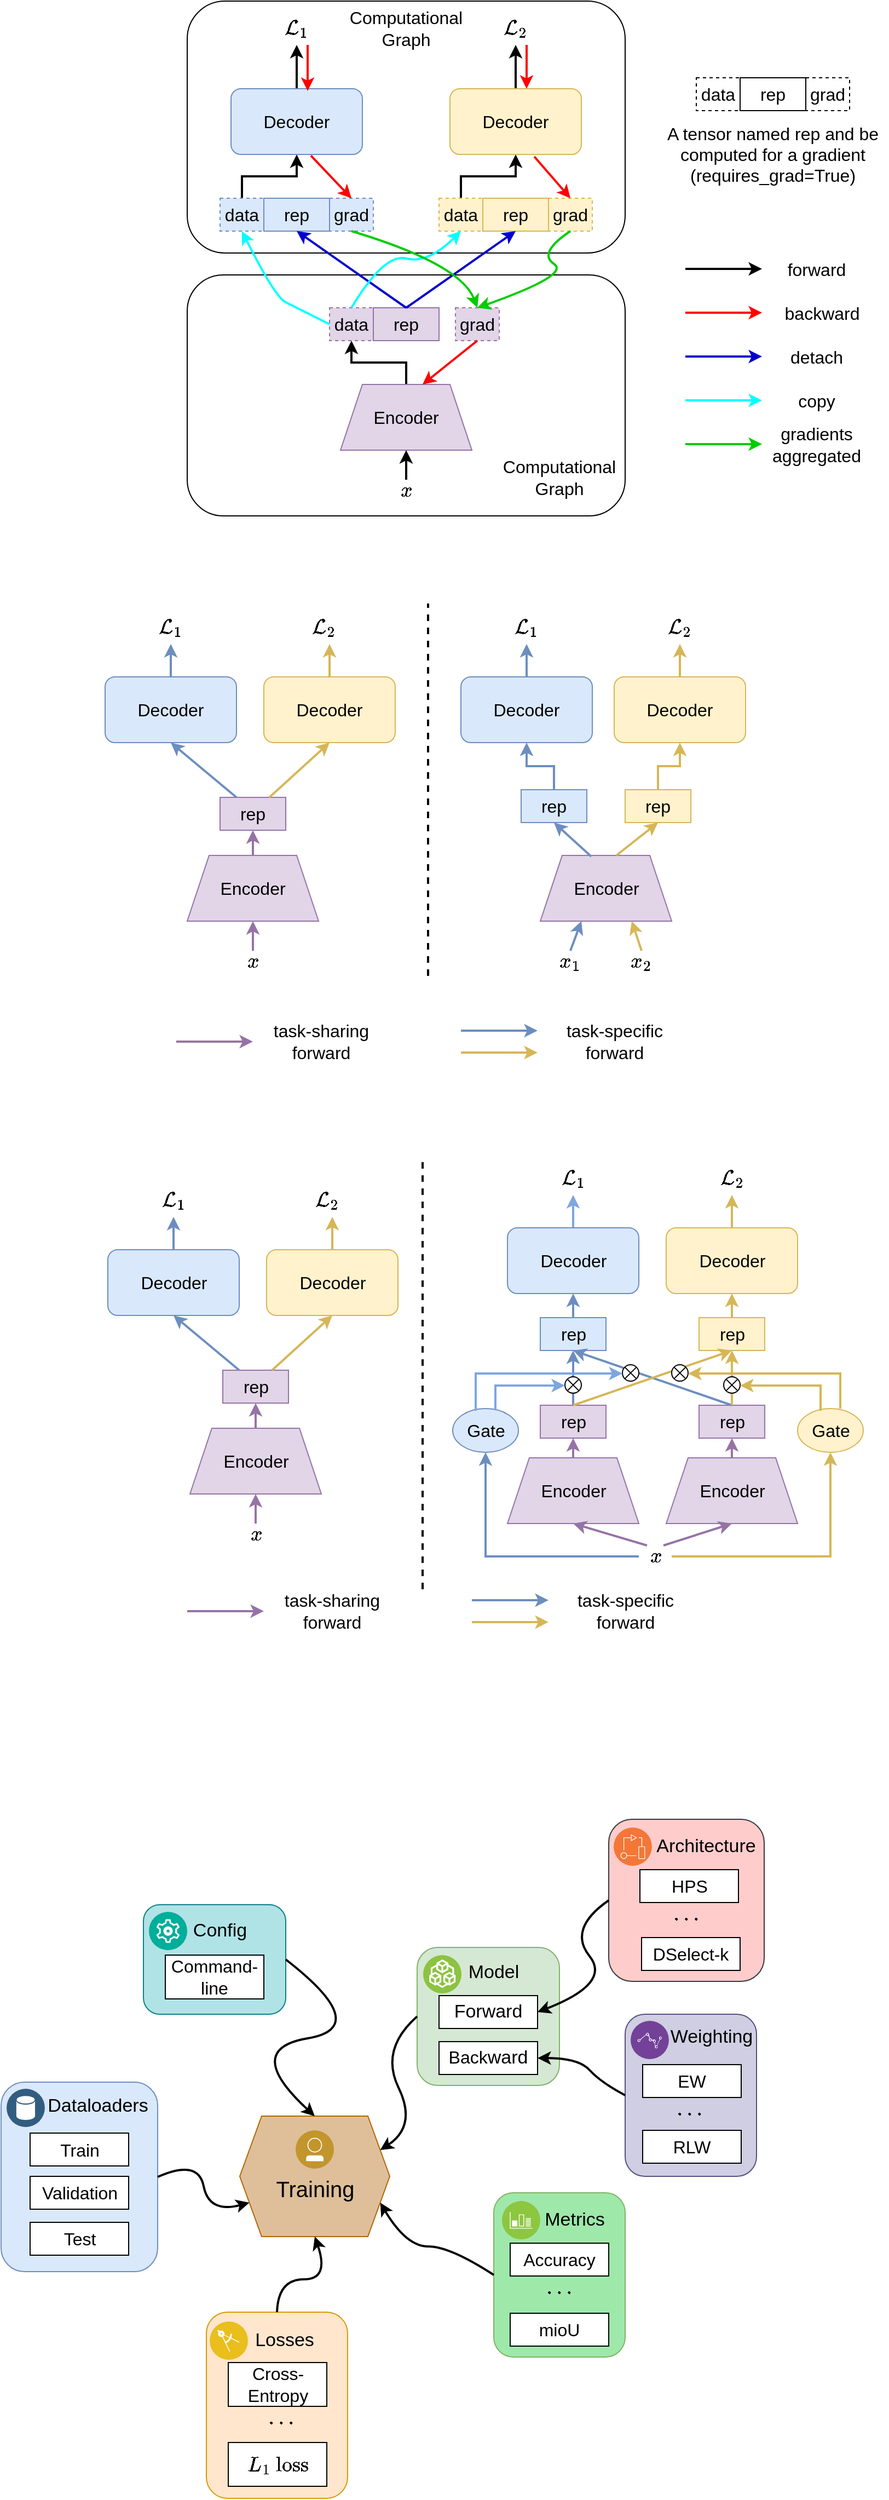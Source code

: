 <mxfile version="15.6.8" type="device"><diagram id="wbNNRpP3YVGAvW24_pDl" name="Page-1"><mxGraphModel dx="1355" dy="793" grid="1" gridSize="10" guides="1" tooltips="1" connect="1" arrows="1" fold="1" page="1" pageScale="1" pageWidth="850" pageHeight="1100" math="1" shadow="0"><root><mxCell id="0"/><mxCell id="1" parent="0"/><mxCell id="ZBR4ng4ACkQfUqqa2wWj-6" value="" style="rounded=1;whiteSpace=wrap;html=1;" vertex="1" parent="1"><mxGeometry x="180" y="70" width="400" height="230" as="geometry"/></mxCell><mxCell id="ZBR4ng4ACkQfUqqa2wWj-5" value="" style="rounded=1;whiteSpace=wrap;html=1;" vertex="1" parent="1"><mxGeometry x="180" y="320" width="400" height="220" as="geometry"/></mxCell><mxCell id="6JMM1HDy8M1EKvQOB2dY-57" style="edgeStyle=orthogonalEdgeStyle;rounded=0;orthogonalLoop=1;jettySize=auto;html=1;exitX=0.5;exitY=0;exitDx=0;exitDy=0;entryX=0.5;entryY=1;entryDx=0;entryDy=0;fontSize=16;strokeColor=#000000;strokeWidth=2;" parent="1" source="6JMM1HDy8M1EKvQOB2dY-34" target="6JMM1HDy8M1EKvQOB2dY-52" edge="1"><mxGeometry relative="1" as="geometry"/></mxCell><mxCell id="6JMM1HDy8M1EKvQOB2dY-34" value="data" style="rounded=0;whiteSpace=wrap;html=1;fontSize=16;dashed=1;fillColor=#dae8fc;strokeColor=#6c8ebf;" parent="1" vertex="1"><mxGeometry x="210" y="250" width="40" height="30" as="geometry"/></mxCell><mxCell id="6JMM1HDy8M1EKvQOB2dY-35" value="grad" style="rounded=0;whiteSpace=wrap;html=1;fontSize=16;dashed=1;fillColor=#dae8fc;strokeColor=#6c8ebf;" parent="1" vertex="1"><mxGeometry x="310" y="250" width="40" height="30" as="geometry"/></mxCell><mxCell id="6JMM1HDy8M1EKvQOB2dY-36" value="rep" style="rounded=0;whiteSpace=wrap;html=1;fontSize=16;fillColor=#dae8fc;strokeColor=#6c8ebf;" parent="1" vertex="1"><mxGeometry x="250" y="250" width="60" height="30" as="geometry"/></mxCell><mxCell id="6JMM1HDy8M1EKvQOB2dY-56" style="edgeStyle=orthogonalEdgeStyle;rounded=0;orthogonalLoop=1;jettySize=auto;html=1;exitX=0.5;exitY=0;exitDx=0;exitDy=0;entryX=0.5;entryY=1;entryDx=0;entryDy=0;fontSize=16;strokeColor=#000000;strokeWidth=2;" parent="1" source="6JMM1HDy8M1EKvQOB2dY-40" target="6JMM1HDy8M1EKvQOB2dY-45" edge="1"><mxGeometry relative="1" as="geometry"/></mxCell><mxCell id="6JMM1HDy8M1EKvQOB2dY-40" value="Encoder" style="shape=trapezoid;perimeter=trapezoidPerimeter;whiteSpace=wrap;html=1;fixedSize=1;fontSize=16;fillColor=#e1d5e7;strokeColor=#9673a6;" parent="1" vertex="1"><mxGeometry x="320" y="420" width="120" height="60" as="geometry"/></mxCell><mxCell id="6JMM1HDy8M1EKvQOB2dY-58" style="edgeStyle=orthogonalEdgeStyle;rounded=0;orthogonalLoop=1;jettySize=auto;html=1;exitX=0.5;exitY=0;exitDx=0;exitDy=0;entryX=0.5;entryY=1;entryDx=0;entryDy=0;fontSize=16;strokeColor=#000000;strokeWidth=2;" parent="1" source="6JMM1HDy8M1EKvQOB2dY-42" target="6JMM1HDy8M1EKvQOB2dY-53" edge="1"><mxGeometry relative="1" as="geometry"/></mxCell><mxCell id="6JMM1HDy8M1EKvQOB2dY-42" value="data" style="rounded=0;whiteSpace=wrap;html=1;fontSize=16;dashed=1;fillColor=#fff2cc;strokeColor=#d6b656;" parent="1" vertex="1"><mxGeometry x="410" y="250" width="40" height="30" as="geometry"/></mxCell><mxCell id="6JMM1HDy8M1EKvQOB2dY-43" value="grad" style="rounded=0;whiteSpace=wrap;html=1;fontSize=16;dashed=1;fillColor=#fff2cc;strokeColor=#d6b656;" parent="1" vertex="1"><mxGeometry x="510" y="250" width="40" height="30" as="geometry"/></mxCell><mxCell id="6JMM1HDy8M1EKvQOB2dY-44" value="rep" style="rounded=0;whiteSpace=wrap;html=1;fontSize=16;fillColor=#fff2cc;strokeColor=#d6b656;" parent="1" vertex="1"><mxGeometry x="450" y="250" width="60" height="30" as="geometry"/></mxCell><mxCell id="6JMM1HDy8M1EKvQOB2dY-45" value="data" style="rounded=0;whiteSpace=wrap;html=1;fontSize=16;dashed=1;fillColor=#e1d5e7;strokeColor=#9673a6;" parent="1" vertex="1"><mxGeometry x="310" y="350" width="40" height="30" as="geometry"/></mxCell><mxCell id="6JMM1HDy8M1EKvQOB2dY-46" value="rep" style="rounded=0;whiteSpace=wrap;html=1;fontSize=16;fillColor=#e1d5e7;strokeColor=#9673a6;" parent="1" vertex="1"><mxGeometry x="350" y="350" width="60" height="30" as="geometry"/></mxCell><mxCell id="6JMM1HDy8M1EKvQOB2dY-47" value="" style="endArrow=classic;html=1;rounded=0;fontSize=16;strokeColor=#0000CC;exitX=0.5;exitY=0;exitDx=0;exitDy=0;entryX=0.5;entryY=1;entryDx=0;entryDy=0;strokeWidth=2;" parent="1" source="6JMM1HDy8M1EKvQOB2dY-46" target="6JMM1HDy8M1EKvQOB2dY-36" edge="1"><mxGeometry width="50" height="50" relative="1" as="geometry"><mxPoint x="290" y="190" as="sourcePoint"/><mxPoint x="340" y="140" as="targetPoint"/></mxGeometry></mxCell><mxCell id="6JMM1HDy8M1EKvQOB2dY-48" value="" style="endArrow=classic;html=1;rounded=0;fontSize=16;strokeColor=#0000CC;exitX=0.5;exitY=0;exitDx=0;exitDy=0;entryX=0.5;entryY=1;entryDx=0;entryDy=0;strokeWidth=2;" parent="1" source="6JMM1HDy8M1EKvQOB2dY-46" target="6JMM1HDy8M1EKvQOB2dY-44" edge="1"><mxGeometry width="50" height="50" relative="1" as="geometry"><mxPoint x="630" y="390" as="sourcePoint"/><mxPoint x="680" y="340" as="targetPoint"/></mxGeometry></mxCell><mxCell id="6JMM1HDy8M1EKvQOB2dY-49" value="" style="curved=1;endArrow=classic;html=1;rounded=0;fontSize=16;strokeColor=#00FFFF;exitX=0;exitY=0.5;exitDx=0;exitDy=0;entryX=0.5;entryY=1;entryDx=0;entryDy=0;strokeWidth=2;" parent="1" source="6JMM1HDy8M1EKvQOB2dY-45" target="6JMM1HDy8M1EKvQOB2dY-34" edge="1"><mxGeometry width="50" height="50" relative="1" as="geometry"><mxPoint x="140" y="440" as="sourcePoint"/><mxPoint x="190" y="390" as="targetPoint"/><Array as="points"><mxPoint x="280" y="350"/><mxPoint x="260" y="340"/></Array></mxGeometry></mxCell><mxCell id="6JMM1HDy8M1EKvQOB2dY-50" value="" style="curved=1;endArrow=classic;html=1;rounded=0;fontSize=16;strokeColor=#00FFFF;exitX=0.5;exitY=0;exitDx=0;exitDy=0;entryX=0.5;entryY=1;entryDx=0;entryDy=0;strokeWidth=2;" parent="1" source="6JMM1HDy8M1EKvQOB2dY-45" target="6JMM1HDy8M1EKvQOB2dY-42" edge="1"><mxGeometry width="50" height="50" relative="1" as="geometry"><mxPoint x="680" y="410" as="sourcePoint"/><mxPoint x="730" y="360" as="targetPoint"/><Array as="points"><mxPoint x="360" y="300"/><mxPoint x="400" y="310"/></Array></mxGeometry></mxCell><mxCell id="6JMM1HDy8M1EKvQOB2dY-63" style="edgeStyle=orthogonalEdgeStyle;rounded=0;orthogonalLoop=1;jettySize=auto;html=1;exitX=0.5;exitY=0;exitDx=0;exitDy=0;entryX=0.5;entryY=1;entryDx=0;entryDy=0;fontSize=16;strokeColor=#000000;strokeWidth=2;" parent="1" source="6JMM1HDy8M1EKvQOB2dY-52" target="6JMM1HDy8M1EKvQOB2dY-59" edge="1"><mxGeometry relative="1" as="geometry"/></mxCell><mxCell id="6JMM1HDy8M1EKvQOB2dY-52" value="Decoder" style="rounded=1;whiteSpace=wrap;html=1;fontSize=16;fillColor=#dae8fc;strokeColor=#6c8ebf;" parent="1" vertex="1"><mxGeometry x="220" y="150" width="120" height="60" as="geometry"/></mxCell><mxCell id="6JMM1HDy8M1EKvQOB2dY-62" style="edgeStyle=orthogonalEdgeStyle;rounded=0;orthogonalLoop=1;jettySize=auto;html=1;exitX=0.5;exitY=0;exitDx=0;exitDy=0;entryX=0.5;entryY=1;entryDx=0;entryDy=0;fontSize=16;strokeColor=#000000;strokeWidth=2;" parent="1" source="6JMM1HDy8M1EKvQOB2dY-53" target="6JMM1HDy8M1EKvQOB2dY-61" edge="1"><mxGeometry relative="1" as="geometry"/></mxCell><mxCell id="6JMM1HDy8M1EKvQOB2dY-53" value="Decoder" style="rounded=1;whiteSpace=wrap;html=1;fontSize=16;fillColor=#fff2cc;strokeColor=#d6b656;" parent="1" vertex="1"><mxGeometry x="420" y="150" width="120" height="60" as="geometry"/></mxCell><mxCell id="6JMM1HDy8M1EKvQOB2dY-59" value="$$\mathcal{L}_1$$" style="text;html=1;strokeColor=none;fillColor=none;align=center;verticalAlign=middle;whiteSpace=wrap;rounded=0;fontSize=16;" parent="1" vertex="1"><mxGeometry x="260" y="80" width="40" height="30" as="geometry"/></mxCell><mxCell id="6JMM1HDy8M1EKvQOB2dY-61" value="$$\mathcal{L}_2$$" style="text;html=1;strokeColor=none;fillColor=none;align=center;verticalAlign=middle;whiteSpace=wrap;rounded=0;fontSize=16;" parent="1" vertex="1"><mxGeometry x="460" y="80" width="40" height="30" as="geometry"/></mxCell><mxCell id="6JMM1HDy8M1EKvQOB2dY-64" value="" style="endArrow=classic;html=1;rounded=0;fontSize=16;strokeColor=#FF0000;exitX=0.75;exitY=1;exitDx=0;exitDy=0;entryX=0.592;entryY=0.033;entryDx=0;entryDy=0;entryPerimeter=0;strokeWidth=2;" parent="1" edge="1"><mxGeometry width="50" height="50" relative="1" as="geometry"><mxPoint x="290" y="110" as="sourcePoint"/><mxPoint x="290" y="151.98" as="targetPoint"/></mxGeometry></mxCell><mxCell id="6JMM1HDy8M1EKvQOB2dY-65" value="" style="endArrow=classic;html=1;rounded=0;fontSize=16;strokeColor=#FF0000;entryX=0.5;entryY=0;entryDx=0;entryDy=0;exitX=0.608;exitY=1.017;exitDx=0;exitDy=0;exitPerimeter=0;strokeWidth=2;" parent="1" source="6JMM1HDy8M1EKvQOB2dY-52" target="6JMM1HDy8M1EKvQOB2dY-35" edge="1"><mxGeometry width="50" height="50" relative="1" as="geometry"><mxPoint x="300" y="230" as="sourcePoint"/><mxPoint x="740" y="250" as="targetPoint"/></mxGeometry></mxCell><mxCell id="6JMM1HDy8M1EKvQOB2dY-67" value="" style="endArrow=classic;html=1;rounded=0;fontSize=16;strokeColor=#FF0000;exitX=0.75;exitY=1;exitDx=0;exitDy=0;strokeWidth=2;" parent="1" source="6JMM1HDy8M1EKvQOB2dY-61" edge="1"><mxGeometry width="50" height="50" relative="1" as="geometry"><mxPoint x="720" y="150" as="sourcePoint"/><mxPoint x="490" y="150" as="targetPoint"/></mxGeometry></mxCell><mxCell id="6JMM1HDy8M1EKvQOB2dY-68" value="" style="endArrow=classic;html=1;rounded=0;fontSize=16;strokeColor=#FF0000;exitX=0.642;exitY=1.033;exitDx=0;exitDy=0;exitPerimeter=0;entryX=0.5;entryY=0;entryDx=0;entryDy=0;strokeWidth=2;" parent="1" source="6JMM1HDy8M1EKvQOB2dY-53" target="6JMM1HDy8M1EKvQOB2dY-43" edge="1"><mxGeometry width="50" height="50" relative="1" as="geometry"><mxPoint x="610" y="210" as="sourcePoint"/><mxPoint x="660" y="160" as="targetPoint"/></mxGeometry></mxCell><mxCell id="6JMM1HDy8M1EKvQOB2dY-69" value="grad" style="rounded=0;whiteSpace=wrap;html=1;fontSize=16;dashed=1;fillColor=#e1d5e7;strokeColor=#9673a6;" parent="1" vertex="1"><mxGeometry x="425" y="350" width="40" height="30" as="geometry"/></mxCell><mxCell id="6JMM1HDy8M1EKvQOB2dY-70" value="" style="endArrow=classic;html=1;rounded=0;fontSize=16;strokeColor=#FF0000;exitX=0.5;exitY=1;exitDx=0;exitDy=0;entryX=0.625;entryY=0;entryDx=0;entryDy=0;entryPerimeter=0;strokeWidth=2;" parent="1" source="6JMM1HDy8M1EKvQOB2dY-69" target="6JMM1HDy8M1EKvQOB2dY-40" edge="1"><mxGeometry width="50" height="50" relative="1" as="geometry"><mxPoint x="560" y="380" as="sourcePoint"/><mxPoint x="610" y="330" as="targetPoint"/></mxGeometry></mxCell><mxCell id="6JMM1HDy8M1EKvQOB2dY-71" value="" style="curved=1;endArrow=classic;html=1;rounded=0;fontSize=16;strokeColor=#00CC00;exitX=0.5;exitY=1;exitDx=0;exitDy=0;entryX=0.5;entryY=0;entryDx=0;entryDy=0;strokeWidth=2;" parent="1" source="6JMM1HDy8M1EKvQOB2dY-35" target="6JMM1HDy8M1EKvQOB2dY-69" edge="1"><mxGeometry width="50" height="50" relative="1" as="geometry"><mxPoint x="650" y="380" as="sourcePoint"/><mxPoint x="700" y="330" as="targetPoint"/><Array as="points"><mxPoint x="430" y="310"/></Array></mxGeometry></mxCell><mxCell id="6JMM1HDy8M1EKvQOB2dY-72" value="" style="curved=1;endArrow=classic;html=1;rounded=0;fontSize=16;strokeColor=#00CC00;exitX=0.5;exitY=1;exitDx=0;exitDy=0;entryX=0.5;entryY=0;entryDx=0;entryDy=0;strokeWidth=2;" parent="1" source="6JMM1HDy8M1EKvQOB2dY-43" target="6JMM1HDy8M1EKvQOB2dY-69" edge="1"><mxGeometry width="50" height="50" relative="1" as="geometry"><mxPoint x="610" y="380" as="sourcePoint"/><mxPoint x="660" y="330" as="targetPoint"/><Array as="points"><mxPoint x="500" y="300"/><mxPoint x="530" y="320"/></Array></mxGeometry></mxCell><mxCell id="ZBR4ng4ACkQfUqqa2wWj-4" style="edgeStyle=orthogonalEdgeStyle;rounded=0;orthogonalLoop=1;jettySize=auto;html=1;exitX=0.5;exitY=0;exitDx=0;exitDy=0;entryX=0.5;entryY=1;entryDx=0;entryDy=0;strokeWidth=2;" edge="1" parent="1" source="ZBR4ng4ACkQfUqqa2wWj-3" target="6JMM1HDy8M1EKvQOB2dY-40"><mxGeometry relative="1" as="geometry"/></mxCell><mxCell id="ZBR4ng4ACkQfUqqa2wWj-3" value="$$x$$" style="text;html=1;strokeColor=none;fillColor=none;align=center;verticalAlign=middle;whiteSpace=wrap;rounded=0;fontSize=16;" vertex="1" parent="1"><mxGeometry x="365" y="507" width="30" height="20" as="geometry"/></mxCell><mxCell id="ZBR4ng4ACkQfUqqa2wWj-7" value="&lt;font style=&quot;font-size: 16px&quot;&gt;Computational Graph&lt;/font&gt;" style="text;html=1;strokeColor=none;fillColor=none;align=center;verticalAlign=middle;whiteSpace=wrap;rounded=0;" vertex="1" parent="1"><mxGeometry x="350" y="80" width="60" height="30" as="geometry"/></mxCell><mxCell id="ZBR4ng4ACkQfUqqa2wWj-8" value="&lt;font style=&quot;font-size: 16px&quot;&gt;Computational Graph&lt;/font&gt;" style="text;html=1;strokeColor=none;fillColor=none;align=center;verticalAlign=middle;whiteSpace=wrap;rounded=0;" vertex="1" parent="1"><mxGeometry x="490" y="490" width="60" height="30" as="geometry"/></mxCell><mxCell id="ZBR4ng4ACkQfUqqa2wWj-9" value="data" style="rounded=0;whiteSpace=wrap;html=1;fontSize=16;dashed=1;" vertex="1" parent="1"><mxGeometry x="645" y="140" width="40" height="30" as="geometry"/></mxCell><mxCell id="ZBR4ng4ACkQfUqqa2wWj-10" value="grad" style="rounded=0;whiteSpace=wrap;html=1;fontSize=16;dashed=1;" vertex="1" parent="1"><mxGeometry x="745" y="140" width="40" height="30" as="geometry"/></mxCell><mxCell id="ZBR4ng4ACkQfUqqa2wWj-11" value="rep" style="rounded=0;whiteSpace=wrap;html=1;fontSize=16;" vertex="1" parent="1"><mxGeometry x="685" y="140" width="60" height="30" as="geometry"/></mxCell><mxCell id="ZBR4ng4ACkQfUqqa2wWj-13" value="A tensor named rep and be computed for a gradient (requires_grad=True)" style="text;html=1;strokeColor=none;fillColor=none;align=center;verticalAlign=middle;whiteSpace=wrap;rounded=0;fontSize=16;" vertex="1" parent="1"><mxGeometry x="610" y="170" width="210" height="80" as="geometry"/></mxCell><mxCell id="ZBR4ng4ACkQfUqqa2wWj-14" value="" style="endArrow=classic;html=1;rounded=0;fontSize=16;strokeWidth=2;" edge="1" parent="1"><mxGeometry width="50" height="50" relative="1" as="geometry"><mxPoint x="635" y="314.5" as="sourcePoint"/><mxPoint x="705" y="314.5" as="targetPoint"/></mxGeometry></mxCell><mxCell id="ZBR4ng4ACkQfUqqa2wWj-15" value="forward" style="text;html=1;strokeColor=none;fillColor=none;align=center;verticalAlign=middle;whiteSpace=wrap;rounded=0;fontSize=16;" vertex="1" parent="1"><mxGeometry x="725" y="300" width="60" height="30" as="geometry"/></mxCell><mxCell id="ZBR4ng4ACkQfUqqa2wWj-16" value="" style="endArrow=classic;html=1;rounded=0;fontSize=16;strokeWidth=2;strokeColor=#FF0000;" edge="1" parent="1"><mxGeometry width="50" height="50" relative="1" as="geometry"><mxPoint x="635" y="354.5" as="sourcePoint"/><mxPoint x="705" y="354.5" as="targetPoint"/></mxGeometry></mxCell><mxCell id="ZBR4ng4ACkQfUqqa2wWj-17" value="backward" style="text;html=1;strokeColor=none;fillColor=none;align=center;verticalAlign=middle;whiteSpace=wrap;rounded=0;fontSize=16;" vertex="1" parent="1"><mxGeometry x="725" y="340" width="70" height="30" as="geometry"/></mxCell><mxCell id="ZBR4ng4ACkQfUqqa2wWj-18" value="" style="endArrow=classic;html=1;rounded=0;fontSize=16;strokeWidth=2;strokeColor=#0000CC;" edge="1" parent="1"><mxGeometry width="50" height="50" relative="1" as="geometry"><mxPoint x="635" y="394.5" as="sourcePoint"/><mxPoint x="705" y="394.5" as="targetPoint"/></mxGeometry></mxCell><mxCell id="ZBR4ng4ACkQfUqqa2wWj-19" value="detach" style="text;html=1;strokeColor=none;fillColor=none;align=center;verticalAlign=middle;whiteSpace=wrap;rounded=0;fontSize=16;" vertex="1" parent="1"><mxGeometry x="725" y="380" width="60" height="30" as="geometry"/></mxCell><mxCell id="ZBR4ng4ACkQfUqqa2wWj-20" value="" style="endArrow=classic;html=1;rounded=0;fontSize=16;strokeWidth=2;strokeColor=#00FFFF;" edge="1" parent="1"><mxGeometry width="50" height="50" relative="1" as="geometry"><mxPoint x="635" y="434.5" as="sourcePoint"/><mxPoint x="705" y="434.5" as="targetPoint"/></mxGeometry></mxCell><mxCell id="ZBR4ng4ACkQfUqqa2wWj-21" value="copy" style="text;html=1;strokeColor=none;fillColor=none;align=center;verticalAlign=middle;whiteSpace=wrap;rounded=0;fontSize=16;" vertex="1" parent="1"><mxGeometry x="725" y="420" width="60" height="30" as="geometry"/></mxCell><mxCell id="ZBR4ng4ACkQfUqqa2wWj-22" value="" style="endArrow=classic;html=1;rounded=0;fontSize=16;strokeWidth=2;strokeColor=#00CC00;" edge="1" parent="1"><mxGeometry width="50" height="50" relative="1" as="geometry"><mxPoint x="635" y="474.5" as="sourcePoint"/><mxPoint x="705" y="474.5" as="targetPoint"/></mxGeometry></mxCell><mxCell id="ZBR4ng4ACkQfUqqa2wWj-23" value="gradients aggregated" style="text;html=1;strokeColor=none;fillColor=none;align=center;verticalAlign=middle;whiteSpace=wrap;rounded=0;fontSize=16;" vertex="1" parent="1"><mxGeometry x="725" y="460" width="60" height="30" as="geometry"/></mxCell><mxCell id="ZBR4ng4ACkQfUqqa2wWj-28" style="edgeStyle=orthogonalEdgeStyle;rounded=0;orthogonalLoop=1;jettySize=auto;html=1;exitX=0.5;exitY=0;exitDx=0;exitDy=0;entryX=0.5;entryY=1;entryDx=0;entryDy=0;fontSize=16;fontColor=#FF9933;strokeColor=#9673A6;strokeWidth=2;" edge="1" parent="1" source="ZBR4ng4ACkQfUqqa2wWj-24" target="ZBR4ng4ACkQfUqqa2wWj-27"><mxGeometry relative="1" as="geometry"/></mxCell><mxCell id="ZBR4ng4ACkQfUqqa2wWj-24" value="Encoder" style="shape=trapezoid;perimeter=trapezoidPerimeter;whiteSpace=wrap;html=1;fixedSize=1;fontSize=16;fillColor=#e1d5e7;strokeColor=#9673a6;" vertex="1" parent="1"><mxGeometry x="180" y="850" width="120" height="60" as="geometry"/></mxCell><mxCell id="ZBR4ng4ACkQfUqqa2wWj-29" style="edgeStyle=orthogonalEdgeStyle;rounded=0;orthogonalLoop=1;jettySize=auto;html=1;exitX=0.5;exitY=0;exitDx=0;exitDy=0;entryX=0.5;entryY=1;entryDx=0;entryDy=0;fontSize=16;fontColor=#FF9933;strokeColor=#9673A6;strokeWidth=2;" edge="1" parent="1" source="ZBR4ng4ACkQfUqqa2wWj-25" target="ZBR4ng4ACkQfUqqa2wWj-24"><mxGeometry relative="1" as="geometry"/></mxCell><mxCell id="ZBR4ng4ACkQfUqqa2wWj-25" value="$$x$$" style="text;html=1;strokeColor=none;fillColor=none;align=center;verticalAlign=middle;whiteSpace=wrap;rounded=0;fontSize=16;" vertex="1" parent="1"><mxGeometry x="225" y="937" width="30" height="20" as="geometry"/></mxCell><mxCell id="ZBR4ng4ACkQfUqqa2wWj-27" value="rep" style="rounded=0;whiteSpace=wrap;html=1;fontSize=16;fillColor=#e1d5e7;strokeColor=#9673a6;" vertex="1" parent="1"><mxGeometry x="210" y="797" width="60" height="30" as="geometry"/></mxCell><mxCell id="ZBR4ng4ACkQfUqqa2wWj-35" style="edgeStyle=orthogonalEdgeStyle;rounded=0;orthogonalLoop=1;jettySize=auto;html=1;exitX=0.5;exitY=0;exitDx=0;exitDy=0;fontSize=16;fontColor=#FF9933;strokeColor=#6C8EBF;strokeWidth=2;" edge="1" parent="1" source="ZBR4ng4ACkQfUqqa2wWj-30" target="ZBR4ng4ACkQfUqqa2wWj-34"><mxGeometry relative="1" as="geometry"/></mxCell><mxCell id="ZBR4ng4ACkQfUqqa2wWj-30" value="Decoder" style="rounded=1;whiteSpace=wrap;html=1;fontSize=16;fillColor=#dae8fc;strokeColor=#6c8ebf;" vertex="1" parent="1"><mxGeometry x="105" y="687" width="120" height="60" as="geometry"/></mxCell><mxCell id="ZBR4ng4ACkQfUqqa2wWj-37" style="edgeStyle=orthogonalEdgeStyle;rounded=0;orthogonalLoop=1;jettySize=auto;html=1;exitX=0.5;exitY=0;exitDx=0;exitDy=0;entryX=0.5;entryY=1;entryDx=0;entryDy=0;fontSize=16;fontColor=#FF9933;strokeColor=#D6B656;strokeWidth=2;" edge="1" parent="1" source="ZBR4ng4ACkQfUqqa2wWj-31"><mxGeometry relative="1" as="geometry"><mxPoint x="310" y="657" as="targetPoint"/></mxGeometry></mxCell><mxCell id="ZBR4ng4ACkQfUqqa2wWj-31" value="Decoder" style="rounded=1;whiteSpace=wrap;html=1;fontSize=16;fillColor=#fff2cc;strokeColor=#d6b656;" vertex="1" parent="1"><mxGeometry x="250" y="687" width="120" height="60" as="geometry"/></mxCell><mxCell id="ZBR4ng4ACkQfUqqa2wWj-34" value="$$\mathcal{L}_1$$" style="text;html=1;strokeColor=none;fillColor=none;align=center;verticalAlign=middle;whiteSpace=wrap;rounded=0;fontSize=16;" vertex="1" parent="1"><mxGeometry x="145" y="627" width="40" height="30" as="geometry"/></mxCell><mxCell id="ZBR4ng4ACkQfUqqa2wWj-36" value="$$\mathcal{L}_2$$" style="text;html=1;strokeColor=none;fillColor=none;align=center;verticalAlign=middle;whiteSpace=wrap;rounded=0;fontSize=16;" vertex="1" parent="1"><mxGeometry x="285" y="627" width="40" height="30" as="geometry"/></mxCell><mxCell id="ZBR4ng4ACkQfUqqa2wWj-39" value="Encoder" style="shape=trapezoid;perimeter=trapezoidPerimeter;whiteSpace=wrap;html=1;fixedSize=1;fontSize=16;fillColor=#e1d5e7;strokeColor=#9673a6;" vertex="1" parent="1"><mxGeometry x="502.5" y="850" width="120" height="60" as="geometry"/></mxCell><mxCell id="ZBR4ng4ACkQfUqqa2wWj-41" value="$$x_1$$" style="text;html=1;strokeColor=none;fillColor=none;align=center;verticalAlign=middle;whiteSpace=wrap;rounded=0;fontSize=16;" vertex="1" parent="1"><mxGeometry x="515" y="937" width="30" height="20" as="geometry"/></mxCell><mxCell id="ZBR4ng4ACkQfUqqa2wWj-56" style="edgeStyle=orthogonalEdgeStyle;rounded=0;orthogonalLoop=1;jettySize=auto;html=1;exitX=0.5;exitY=0;exitDx=0;exitDy=0;entryX=0.5;entryY=1;entryDx=0;entryDy=0;fontSize=16;fontColor=#FF9933;strokeColor=#6C8EBF;strokeWidth=2;" edge="1" parent="1" source="ZBR4ng4ACkQfUqqa2wWj-44" target="ZBR4ng4ACkQfUqqa2wWj-46"><mxGeometry relative="1" as="geometry"/></mxCell><mxCell id="ZBR4ng4ACkQfUqqa2wWj-44" value="rep" style="rounded=0;whiteSpace=wrap;html=1;fontSize=16;fillColor=#dae8fc;strokeColor=#6c8ebf;" vertex="1" parent="1"><mxGeometry x="485" y="790" width="60" height="30" as="geometry"/></mxCell><mxCell id="ZBR4ng4ACkQfUqqa2wWj-45" style="edgeStyle=orthogonalEdgeStyle;rounded=0;orthogonalLoop=1;jettySize=auto;html=1;exitX=0.5;exitY=0;exitDx=0;exitDy=0;fontSize=16;fontColor=#FF9933;strokeColor=#6C8EBF;strokeWidth=2;" edge="1" parent="1" source="ZBR4ng4ACkQfUqqa2wWj-46" target="ZBR4ng4ACkQfUqqa2wWj-49"><mxGeometry relative="1" as="geometry"/></mxCell><mxCell id="ZBR4ng4ACkQfUqqa2wWj-46" value="Decoder" style="rounded=1;whiteSpace=wrap;html=1;fontSize=16;fillColor=#dae8fc;strokeColor=#6c8ebf;" vertex="1" parent="1"><mxGeometry x="430" y="687" width="120" height="60" as="geometry"/></mxCell><mxCell id="ZBR4ng4ACkQfUqqa2wWj-47" style="edgeStyle=orthogonalEdgeStyle;rounded=0;orthogonalLoop=1;jettySize=auto;html=1;exitX=0.5;exitY=0;exitDx=0;exitDy=0;entryX=0.5;entryY=1;entryDx=0;entryDy=0;fontSize=16;fontColor=#FF9933;strokeColor=#D6B656;strokeWidth=2;" edge="1" parent="1" source="ZBR4ng4ACkQfUqqa2wWj-48" target="ZBR4ng4ACkQfUqqa2wWj-50"><mxGeometry relative="1" as="geometry"/></mxCell><mxCell id="ZBR4ng4ACkQfUqqa2wWj-48" value="Decoder" style="rounded=1;whiteSpace=wrap;html=1;fontSize=16;fillColor=#fff2cc;strokeColor=#d6b656;" vertex="1" parent="1"><mxGeometry x="570" y="687" width="120" height="60" as="geometry"/></mxCell><mxCell id="ZBR4ng4ACkQfUqqa2wWj-49" value="$$\mathcal{L}_1$$" style="text;html=1;strokeColor=none;fillColor=none;align=center;verticalAlign=middle;whiteSpace=wrap;rounded=0;fontSize=16;" vertex="1" parent="1"><mxGeometry x="470" y="627" width="40" height="30" as="geometry"/></mxCell><mxCell id="ZBR4ng4ACkQfUqqa2wWj-50" value="$$\mathcal{L}_2$$" style="text;html=1;strokeColor=none;fillColor=none;align=center;verticalAlign=middle;whiteSpace=wrap;rounded=0;fontSize=16;" vertex="1" parent="1"><mxGeometry x="610" y="627" width="40" height="30" as="geometry"/></mxCell><mxCell id="ZBR4ng4ACkQfUqqa2wWj-51" value="$$x_2$$" style="text;html=1;strokeColor=none;fillColor=none;align=center;verticalAlign=middle;whiteSpace=wrap;rounded=0;fontSize=16;" vertex="1" parent="1"><mxGeometry x="580" y="937" width="30" height="20" as="geometry"/></mxCell><mxCell id="ZBR4ng4ACkQfUqqa2wWj-52" value="" style="endArrow=classic;html=1;rounded=0;fontSize=16;fontColor=#FF9933;strokeColor=#6C8EBF;strokeWidth=2;exitX=0.5;exitY=0;exitDx=0;exitDy=0;" edge="1" parent="1" source="ZBR4ng4ACkQfUqqa2wWj-41"><mxGeometry width="50" height="50" relative="1" as="geometry"><mxPoint x="750" y="900" as="sourcePoint"/><mxPoint x="540" y="910" as="targetPoint"/></mxGeometry></mxCell><mxCell id="ZBR4ng4ACkQfUqqa2wWj-53" value="" style="endArrow=classic;html=1;rounded=0;fontSize=16;fontColor=#FF9933;strokeColor=#D6B656;strokeWidth=2;exitX=0.5;exitY=0;exitDx=0;exitDy=0;entryX=0.696;entryY=1;entryDx=0;entryDy=0;entryPerimeter=0;" edge="1" parent="1" source="ZBR4ng4ACkQfUqqa2wWj-51" target="ZBR4ng4ACkQfUqqa2wWj-39"><mxGeometry width="50" height="50" relative="1" as="geometry"><mxPoint x="680" y="910" as="sourcePoint"/><mxPoint x="730" y="860" as="targetPoint"/></mxGeometry></mxCell><mxCell id="ZBR4ng4ACkQfUqqa2wWj-57" style="edgeStyle=orthogonalEdgeStyle;rounded=0;orthogonalLoop=1;jettySize=auto;html=1;exitX=0.5;exitY=0;exitDx=0;exitDy=0;entryX=0.5;entryY=1;entryDx=0;entryDy=0;fontSize=16;fontColor=#FF9933;strokeColor=#D6B656;strokeWidth=2;" edge="1" parent="1" source="ZBR4ng4ACkQfUqqa2wWj-55" target="ZBR4ng4ACkQfUqqa2wWj-48"><mxGeometry relative="1" as="geometry"/></mxCell><mxCell id="ZBR4ng4ACkQfUqqa2wWj-55" value="rep" style="rounded=0;whiteSpace=wrap;html=1;fontSize=16;fillColor=#fff2cc;strokeColor=#d6b656;" vertex="1" parent="1"><mxGeometry x="580" y="790" width="60" height="30" as="geometry"/></mxCell><mxCell id="ZBR4ng4ACkQfUqqa2wWj-59" value="" style="endArrow=classic;html=1;rounded=0;fontSize=16;fontColor=#FF9933;strokeColor=#6C8EBF;strokeWidth=2;exitX=0.388;exitY=0.017;exitDx=0;exitDy=0;entryX=0.5;entryY=1;entryDx=0;entryDy=0;exitPerimeter=0;" edge="1" parent="1" source="ZBR4ng4ACkQfUqqa2wWj-39" target="ZBR4ng4ACkQfUqqa2wWj-44"><mxGeometry width="50" height="50" relative="1" as="geometry"><mxPoint x="720" y="870" as="sourcePoint"/><mxPoint x="770" y="820" as="targetPoint"/></mxGeometry></mxCell><mxCell id="ZBR4ng4ACkQfUqqa2wWj-60" value="" style="endArrow=classic;html=1;rounded=0;fontSize=16;fontColor=#FF9933;strokeColor=#D6B656;strokeWidth=2;exitX=0.579;exitY=0;exitDx=0;exitDy=0;entryX=0.5;entryY=1;entryDx=0;entryDy=0;exitPerimeter=0;" edge="1" parent="1" source="ZBR4ng4ACkQfUqqa2wWj-39" target="ZBR4ng4ACkQfUqqa2wWj-55"><mxGeometry width="50" height="50" relative="1" as="geometry"><mxPoint x="760" y="870" as="sourcePoint"/><mxPoint x="810" y="820" as="targetPoint"/></mxGeometry></mxCell><mxCell id="ZBR4ng4ACkQfUqqa2wWj-61" value="" style="endArrow=classic;html=1;rounded=0;fontSize=16;fontColor=#FF9933;strokeColor=#6C8EBF;strokeWidth=2;exitX=0.25;exitY=0;exitDx=0;exitDy=0;entryX=0.5;entryY=1;entryDx=0;entryDy=0;" edge="1" parent="1" source="ZBR4ng4ACkQfUqqa2wWj-27" target="ZBR4ng4ACkQfUqqa2wWj-30"><mxGeometry width="50" height="50" relative="1" as="geometry"><mxPoint x="20" y="800" as="sourcePoint"/><mxPoint x="70" y="750" as="targetPoint"/></mxGeometry></mxCell><mxCell id="ZBR4ng4ACkQfUqqa2wWj-62" value="" style="endArrow=classic;html=1;rounded=0;fontSize=16;fontColor=#FF9933;strokeColor=#D6B656;strokeWidth=2;exitX=0.75;exitY=0;exitDx=0;exitDy=0;entryX=0.5;entryY=1;entryDx=0;entryDy=0;" edge="1" parent="1" source="ZBR4ng4ACkQfUqqa2wWj-27" target="ZBR4ng4ACkQfUqqa2wWj-31"><mxGeometry width="50" height="50" relative="1" as="geometry"><mxPoint x="380" y="830" as="sourcePoint"/><mxPoint x="430" y="780" as="targetPoint"/></mxGeometry></mxCell><mxCell id="ZBR4ng4ACkQfUqqa2wWj-63" value="" style="endArrow=none;dashed=1;html=1;rounded=0;fontSize=16;fontColor=#FF9933;strokeColor=#000000;strokeWidth=2;" edge="1" parent="1"><mxGeometry width="50" height="50" relative="1" as="geometry"><mxPoint x="400" y="960" as="sourcePoint"/><mxPoint x="400" y="620" as="targetPoint"/></mxGeometry></mxCell><mxCell id="ZBR4ng4ACkQfUqqa2wWj-64" value="" style="endArrow=classic;html=1;rounded=0;fontSize=16;strokeWidth=2;strokeColor=#9673A6;" edge="1" parent="1"><mxGeometry width="50" height="50" relative="1" as="geometry"><mxPoint x="170" y="1020" as="sourcePoint"/><mxPoint x="240" y="1020" as="targetPoint"/></mxGeometry></mxCell><mxCell id="ZBR4ng4ACkQfUqqa2wWj-65" value="task-sharing forward" style="text;html=1;strokeColor=none;fillColor=none;align=center;verticalAlign=middle;whiteSpace=wrap;rounded=0;fontSize=16;" vertex="1" parent="1"><mxGeometry x="250" y="1000" width="105" height="40" as="geometry"/></mxCell><mxCell id="ZBR4ng4ACkQfUqqa2wWj-66" value="" style="endArrow=classic;html=1;rounded=0;fontSize=16;strokeWidth=2;strokeColor=#6C8EBF;" edge="1" parent="1"><mxGeometry width="50" height="50" relative="1" as="geometry"><mxPoint x="430" y="1010" as="sourcePoint"/><mxPoint x="500" y="1010" as="targetPoint"/></mxGeometry></mxCell><mxCell id="ZBR4ng4ACkQfUqqa2wWj-67" value="" style="endArrow=classic;html=1;rounded=0;fontSize=16;strokeWidth=2;strokeColor=#D6B656;" edge="1" parent="1"><mxGeometry width="50" height="50" relative="1" as="geometry"><mxPoint x="430" y="1030" as="sourcePoint"/><mxPoint x="500" y="1030" as="targetPoint"/></mxGeometry></mxCell><mxCell id="ZBR4ng4ACkQfUqqa2wWj-68" value="task-specific forward" style="text;html=1;strokeColor=none;fillColor=none;align=center;verticalAlign=middle;whiteSpace=wrap;rounded=0;fontSize=16;" vertex="1" parent="1"><mxGeometry x="517.5" y="1000" width="105" height="40" as="geometry"/></mxCell><mxCell id="ZBR4ng4ACkQfUqqa2wWj-69" style="edgeStyle=orthogonalEdgeStyle;rounded=0;orthogonalLoop=1;jettySize=auto;html=1;exitX=0.5;exitY=0;exitDx=0;exitDy=0;entryX=0.5;entryY=1;entryDx=0;entryDy=0;fontSize=16;fontColor=#FF9933;strokeColor=#9673A6;strokeWidth=2;" edge="1" parent="1" source="ZBR4ng4ACkQfUqqa2wWj-70" target="ZBR4ng4ACkQfUqqa2wWj-73"><mxGeometry relative="1" as="geometry"/></mxCell><mxCell id="ZBR4ng4ACkQfUqqa2wWj-70" value="Encoder" style="shape=trapezoid;perimeter=trapezoidPerimeter;whiteSpace=wrap;html=1;fixedSize=1;fontSize=16;fillColor=#e1d5e7;strokeColor=#9673a6;" vertex="1" parent="1"><mxGeometry x="182.5" y="1373" width="120" height="60" as="geometry"/></mxCell><mxCell id="ZBR4ng4ACkQfUqqa2wWj-71" style="edgeStyle=orthogonalEdgeStyle;rounded=0;orthogonalLoop=1;jettySize=auto;html=1;exitX=0.5;exitY=0;exitDx=0;exitDy=0;entryX=0.5;entryY=1;entryDx=0;entryDy=0;fontSize=16;fontColor=#FF9933;strokeColor=#9673A6;strokeWidth=2;" edge="1" parent="1" source="ZBR4ng4ACkQfUqqa2wWj-72" target="ZBR4ng4ACkQfUqqa2wWj-70"><mxGeometry relative="1" as="geometry"/></mxCell><mxCell id="ZBR4ng4ACkQfUqqa2wWj-72" value="$$x$$" style="text;html=1;strokeColor=none;fillColor=none;align=center;verticalAlign=middle;whiteSpace=wrap;rounded=0;fontSize=16;" vertex="1" parent="1"><mxGeometry x="227.5" y="1460" width="30" height="20" as="geometry"/></mxCell><mxCell id="ZBR4ng4ACkQfUqqa2wWj-73" value="rep" style="rounded=0;whiteSpace=wrap;html=1;fontSize=16;fillColor=#e1d5e7;strokeColor=#9673a6;" vertex="1" parent="1"><mxGeometry x="212.5" y="1320" width="60" height="30" as="geometry"/></mxCell><mxCell id="ZBR4ng4ACkQfUqqa2wWj-74" style="edgeStyle=orthogonalEdgeStyle;rounded=0;orthogonalLoop=1;jettySize=auto;html=1;exitX=0.5;exitY=0;exitDx=0;exitDy=0;fontSize=16;fontColor=#FF9933;strokeColor=#6C8EBF;strokeWidth=2;" edge="1" parent="1" source="ZBR4ng4ACkQfUqqa2wWj-75" target="ZBR4ng4ACkQfUqqa2wWj-78"><mxGeometry relative="1" as="geometry"/></mxCell><mxCell id="ZBR4ng4ACkQfUqqa2wWj-75" value="Decoder" style="rounded=1;whiteSpace=wrap;html=1;fontSize=16;fillColor=#dae8fc;strokeColor=#6c8ebf;" vertex="1" parent="1"><mxGeometry x="107.5" y="1210" width="120" height="60" as="geometry"/></mxCell><mxCell id="ZBR4ng4ACkQfUqqa2wWj-76" style="edgeStyle=orthogonalEdgeStyle;rounded=0;orthogonalLoop=1;jettySize=auto;html=1;exitX=0.5;exitY=0;exitDx=0;exitDy=0;entryX=0.5;entryY=1;entryDx=0;entryDy=0;fontSize=16;fontColor=#FF9933;strokeColor=#D6B656;strokeWidth=2;" edge="1" parent="1" source="ZBR4ng4ACkQfUqqa2wWj-77"><mxGeometry relative="1" as="geometry"><mxPoint x="312.5" y="1180" as="targetPoint"/></mxGeometry></mxCell><mxCell id="ZBR4ng4ACkQfUqqa2wWj-77" value="Decoder" style="rounded=1;whiteSpace=wrap;html=1;fontSize=16;fillColor=#fff2cc;strokeColor=#d6b656;" vertex="1" parent="1"><mxGeometry x="252.5" y="1210" width="120" height="60" as="geometry"/></mxCell><mxCell id="ZBR4ng4ACkQfUqqa2wWj-78" value="$$\mathcal{L}_1$$" style="text;html=1;strokeColor=none;fillColor=none;align=center;verticalAlign=middle;whiteSpace=wrap;rounded=0;fontSize=16;" vertex="1" parent="1"><mxGeometry x="147.5" y="1150" width="40" height="30" as="geometry"/></mxCell><mxCell id="ZBR4ng4ACkQfUqqa2wWj-79" value="$$\mathcal{L}_2$$" style="text;html=1;strokeColor=none;fillColor=none;align=center;verticalAlign=middle;whiteSpace=wrap;rounded=0;fontSize=16;" vertex="1" parent="1"><mxGeometry x="287.5" y="1150" width="40" height="30" as="geometry"/></mxCell><mxCell id="ZBR4ng4ACkQfUqqa2wWj-80" value="" style="endArrow=classic;html=1;rounded=0;fontSize=16;fontColor=#FF9933;strokeColor=#6C8EBF;strokeWidth=2;exitX=0.25;exitY=0;exitDx=0;exitDy=0;entryX=0.5;entryY=1;entryDx=0;entryDy=0;" edge="1" parent="1" source="ZBR4ng4ACkQfUqqa2wWj-73" target="ZBR4ng4ACkQfUqqa2wWj-75"><mxGeometry width="50" height="50" relative="1" as="geometry"><mxPoint x="22.5" y="1323" as="sourcePoint"/><mxPoint x="72.5" y="1273" as="targetPoint"/></mxGeometry></mxCell><mxCell id="ZBR4ng4ACkQfUqqa2wWj-81" value="" style="endArrow=classic;html=1;rounded=0;fontSize=16;fontColor=#FF9933;strokeColor=#D6B656;strokeWidth=2;exitX=0.75;exitY=0;exitDx=0;exitDy=0;entryX=0.5;entryY=1;entryDx=0;entryDy=0;" edge="1" parent="1" source="ZBR4ng4ACkQfUqqa2wWj-73" target="ZBR4ng4ACkQfUqqa2wWj-77"><mxGeometry width="50" height="50" relative="1" as="geometry"><mxPoint x="382.5" y="1353" as="sourcePoint"/><mxPoint x="432.5" y="1303" as="targetPoint"/></mxGeometry></mxCell><mxCell id="ZBR4ng4ACkQfUqqa2wWj-100" style="edgeStyle=orthogonalEdgeStyle;rounded=0;orthogonalLoop=1;jettySize=auto;html=1;exitX=0.5;exitY=0;exitDx=0;exitDy=0;entryX=0.5;entryY=1;entryDx=0;entryDy=0;fontSize=16;fontColor=#FF9933;strokeColor=#9673A6;strokeWidth=2;" edge="1" parent="1" source="ZBR4ng4ACkQfUqqa2wWj-83" target="ZBR4ng4ACkQfUqqa2wWj-97"><mxGeometry relative="1" as="geometry"/></mxCell><mxCell id="ZBR4ng4ACkQfUqqa2wWj-83" value="Encoder" style="shape=trapezoid;perimeter=trapezoidPerimeter;whiteSpace=wrap;html=1;fixedSize=1;fontSize=16;fillColor=#e1d5e7;strokeColor=#9673a6;" vertex="1" parent="1"><mxGeometry x="472.5" y="1400" width="120" height="60" as="geometry"/></mxCell><mxCell id="ZBR4ng4ACkQfUqqa2wWj-156" style="edgeStyle=orthogonalEdgeStyle;rounded=0;orthogonalLoop=1;jettySize=auto;html=1;exitX=0;exitY=0.5;exitDx=0;exitDy=0;entryX=0.5;entryY=1;entryDx=0;entryDy=0;fontSize=16;fontColor=#000000;strokeColor=#6C8EBF;strokeWidth=2;" edge="1" parent="1" source="ZBR4ng4ACkQfUqqa2wWj-85" target="ZBR4ng4ACkQfUqqa2wWj-155"><mxGeometry relative="1" as="geometry"/></mxCell><mxCell id="ZBR4ng4ACkQfUqqa2wWj-158" style="edgeStyle=orthogonalEdgeStyle;rounded=0;orthogonalLoop=1;jettySize=auto;html=1;exitX=1;exitY=0.5;exitDx=0;exitDy=0;entryX=0.5;entryY=1;entryDx=0;entryDy=0;fontSize=16;fontColor=#000000;strokeColor=#D6B656;strokeWidth=2;" edge="1" parent="1" source="ZBR4ng4ACkQfUqqa2wWj-85" target="ZBR4ng4ACkQfUqqa2wWj-157"><mxGeometry relative="1" as="geometry"/></mxCell><mxCell id="ZBR4ng4ACkQfUqqa2wWj-85" value="$$x$$" style="text;html=1;strokeColor=none;fillColor=none;align=center;verticalAlign=middle;whiteSpace=wrap;rounded=0;fontSize=16;" vertex="1" parent="1"><mxGeometry x="592.5" y="1480" width="30" height="20" as="geometry"/></mxCell><mxCell id="ZBR4ng4ACkQfUqqa2wWj-106" style="edgeStyle=orthogonalEdgeStyle;rounded=0;orthogonalLoop=1;jettySize=auto;html=1;exitX=0.5;exitY=0;exitDx=0;exitDy=0;entryX=0.5;entryY=1;entryDx=0;entryDy=0;fontSize=16;fontColor=#FF9933;strokeColor=#6C8EBF;strokeWidth=2;" edge="1" parent="1" source="ZBR4ng4ACkQfUqqa2wWj-86" target="ZBR4ng4ACkQfUqqa2wWj-88"><mxGeometry relative="1" as="geometry"/></mxCell><mxCell id="ZBR4ng4ACkQfUqqa2wWj-86" value="rep" style="rounded=0;whiteSpace=wrap;html=1;fontSize=16;fillColor=#dae8fc;strokeColor=#6c8ebf;" vertex="1" parent="1"><mxGeometry x="502.5" y="1272" width="60" height="30" as="geometry"/></mxCell><mxCell id="ZBR4ng4ACkQfUqqa2wWj-167" style="edgeStyle=orthogonalEdgeStyle;rounded=0;orthogonalLoop=1;jettySize=auto;html=1;exitX=0.5;exitY=0;exitDx=0;exitDy=0;entryX=0.5;entryY=1;entryDx=0;entryDy=0;fontSize=16;fontColor=#000000;strokeColor=#7EA6E0;strokeWidth=2;" edge="1" parent="1" source="ZBR4ng4ACkQfUqqa2wWj-88" target="ZBR4ng4ACkQfUqqa2wWj-91"><mxGeometry relative="1" as="geometry"/></mxCell><mxCell id="ZBR4ng4ACkQfUqqa2wWj-88" value="Decoder" style="rounded=1;whiteSpace=wrap;html=1;fontSize=16;fillColor=#dae8fc;strokeColor=#6c8ebf;" vertex="1" parent="1"><mxGeometry x="472.5" y="1190" width="120" height="60" as="geometry"/></mxCell><mxCell id="ZBR4ng4ACkQfUqqa2wWj-168" style="edgeStyle=orthogonalEdgeStyle;rounded=0;orthogonalLoop=1;jettySize=auto;html=1;exitX=0.5;exitY=0;exitDx=0;exitDy=0;entryX=0.5;entryY=1;entryDx=0;entryDy=0;fontSize=16;fontColor=#000000;strokeColor=#D6B656;strokeWidth=2;" edge="1" parent="1" source="ZBR4ng4ACkQfUqqa2wWj-90" target="ZBR4ng4ACkQfUqqa2wWj-92"><mxGeometry relative="1" as="geometry"/></mxCell><mxCell id="ZBR4ng4ACkQfUqqa2wWj-90" value="Decoder" style="rounded=1;whiteSpace=wrap;html=1;fontSize=16;fillColor=#fff2cc;strokeColor=#d6b656;" vertex="1" parent="1"><mxGeometry x="617.5" y="1190" width="120" height="60" as="geometry"/></mxCell><mxCell id="ZBR4ng4ACkQfUqqa2wWj-91" value="$$\mathcal{L}_1$$" style="text;html=1;strokeColor=none;fillColor=none;align=center;verticalAlign=middle;whiteSpace=wrap;rounded=0;fontSize=16;" vertex="1" parent="1"><mxGeometry x="512.5" y="1130" width="40" height="30" as="geometry"/></mxCell><mxCell id="ZBR4ng4ACkQfUqqa2wWj-92" value="$$\mathcal{L}_2$$" style="text;html=1;strokeColor=none;fillColor=none;align=center;verticalAlign=middle;whiteSpace=wrap;rounded=0;fontSize=16;" vertex="1" parent="1"><mxGeometry x="657.5" y="1130" width="40" height="30" as="geometry"/></mxCell><mxCell id="ZBR4ng4ACkQfUqqa2wWj-101" style="edgeStyle=orthogonalEdgeStyle;rounded=0;orthogonalLoop=1;jettySize=auto;html=1;exitX=0.5;exitY=0;exitDx=0;exitDy=0;entryX=0.5;entryY=1;entryDx=0;entryDy=0;fontSize=16;fontColor=#FF9933;strokeColor=#9673A6;strokeWidth=2;" edge="1" parent="1" source="ZBR4ng4ACkQfUqqa2wWj-95" target="ZBR4ng4ACkQfUqqa2wWj-98"><mxGeometry relative="1" as="geometry"/></mxCell><mxCell id="ZBR4ng4ACkQfUqqa2wWj-95" value="Encoder" style="shape=trapezoid;perimeter=trapezoidPerimeter;whiteSpace=wrap;html=1;fixedSize=1;fontSize=16;fillColor=#e1d5e7;strokeColor=#9673a6;" vertex="1" parent="1"><mxGeometry x="617.5" y="1400" width="120" height="60" as="geometry"/></mxCell><mxCell id="ZBR4ng4ACkQfUqqa2wWj-152" style="edgeStyle=orthogonalEdgeStyle;rounded=0;orthogonalLoop=1;jettySize=auto;html=1;exitX=0.5;exitY=0;exitDx=0;exitDy=0;entryX=0.5;entryY=1;entryDx=0;entryDy=0;fontSize=16;fontColor=#FF9933;strokeColor=#6C8EBF;strokeWidth=2;" edge="1" parent="1" source="ZBR4ng4ACkQfUqqa2wWj-97" target="ZBR4ng4ACkQfUqqa2wWj-86"><mxGeometry relative="1" as="geometry"/></mxCell><mxCell id="ZBR4ng4ACkQfUqqa2wWj-97" value="rep" style="rounded=0;whiteSpace=wrap;html=1;fontSize=16;fillColor=#e1d5e7;strokeColor=#9673a6;" vertex="1" parent="1"><mxGeometry x="502.5" y="1352" width="60" height="30" as="geometry"/></mxCell><mxCell id="ZBR4ng4ACkQfUqqa2wWj-136" style="edgeStyle=orthogonalEdgeStyle;rounded=0;orthogonalLoop=1;jettySize=auto;html=1;exitX=0.5;exitY=0;exitDx=0;exitDy=0;entryX=0.5;entryY=1;entryDx=0;entryDy=0;fontSize=16;fontColor=#FF9933;strokeColor=#D6B656;strokeWidth=2;startArrow=none;" edge="1" parent="1" target="ZBR4ng4ACkQfUqqa2wWj-99"><mxGeometry relative="1" as="geometry"><mxPoint x="677.5" y="1326" as="sourcePoint"/></mxGeometry></mxCell><mxCell id="ZBR4ng4ACkQfUqqa2wWj-98" value="rep" style="rounded=0;whiteSpace=wrap;html=1;fontSize=16;fillColor=#e1d5e7;strokeColor=#9673a6;" vertex="1" parent="1"><mxGeometry x="647.5" y="1352" width="60" height="30" as="geometry"/></mxCell><mxCell id="ZBR4ng4ACkQfUqqa2wWj-107" style="edgeStyle=orthogonalEdgeStyle;rounded=0;orthogonalLoop=1;jettySize=auto;html=1;exitX=0.5;exitY=0;exitDx=0;exitDy=0;entryX=0.5;entryY=1;entryDx=0;entryDy=0;fontSize=16;fontColor=#FF9933;strokeColor=#D6B656;strokeWidth=2;" edge="1" parent="1" source="ZBR4ng4ACkQfUqqa2wWj-99" target="ZBR4ng4ACkQfUqqa2wWj-90"><mxGeometry relative="1" as="geometry"/></mxCell><mxCell id="ZBR4ng4ACkQfUqqa2wWj-99" value="rep" style="rounded=0;whiteSpace=wrap;html=1;fontSize=16;fillColor=#fff2cc;strokeColor=#d6b656;" vertex="1" parent="1"><mxGeometry x="647.5" y="1272" width="60" height="30" as="geometry"/></mxCell><mxCell id="ZBR4ng4ACkQfUqqa2wWj-102" value="" style="endArrow=classic;html=1;rounded=0;fontSize=16;fontColor=#FF9933;strokeColor=#9673A6;strokeWidth=2;exitX=0.25;exitY=0;exitDx=0;exitDy=0;entryX=0.5;entryY=1;entryDx=0;entryDy=0;" edge="1" parent="1" source="ZBR4ng4ACkQfUqqa2wWj-85" target="ZBR4ng4ACkQfUqqa2wWj-83"><mxGeometry width="50" height="50" relative="1" as="geometry"><mxPoint x="322.5" y="1590" as="sourcePoint"/><mxPoint x="372.5" y="1540" as="targetPoint"/></mxGeometry></mxCell><mxCell id="ZBR4ng4ACkQfUqqa2wWj-103" value="" style="endArrow=classic;html=1;rounded=0;fontSize=16;fontColor=#FF9933;strokeColor=#9673A6;strokeWidth=2;exitX=0.75;exitY=0;exitDx=0;exitDy=0;entryX=0.5;entryY=1;entryDx=0;entryDy=0;" edge="1" parent="1" source="ZBR4ng4ACkQfUqqa2wWj-85" target="ZBR4ng4ACkQfUqqa2wWj-95"><mxGeometry width="50" height="50" relative="1" as="geometry"><mxPoint x="852.5" y="1500" as="sourcePoint"/><mxPoint x="902.5" y="1450" as="targetPoint"/></mxGeometry></mxCell><mxCell id="ZBR4ng4ACkQfUqqa2wWj-121" value="" style="endArrow=classic;html=1;rounded=0;fontSize=16;fontColor=#FF9933;strokeColor=#6C8EBF;strokeWidth=2;exitX=0.5;exitY=0;exitDx=0;exitDy=0;entryX=0.5;entryY=1;entryDx=0;entryDy=0;" edge="1" parent="1" source="ZBR4ng4ACkQfUqqa2wWj-98" target="ZBR4ng4ACkQfUqqa2wWj-86"><mxGeometry width="50" height="50" relative="1" as="geometry"><mxPoint x="832.5" y="1320" as="sourcePoint"/><mxPoint x="882.5" y="1270" as="targetPoint"/></mxGeometry></mxCell><mxCell id="ZBR4ng4ACkQfUqqa2wWj-135" value="" style="endArrow=classic;html=1;rounded=0;fontSize=16;fontColor=#FF9933;strokeColor=#D6B656;strokeWidth=2;exitX=0.5;exitY=0;exitDx=0;exitDy=0;entryX=0.5;entryY=1;entryDx=0;entryDy=0;" edge="1" parent="1" source="ZBR4ng4ACkQfUqqa2wWj-97" target="ZBR4ng4ACkQfUqqa2wWj-99"><mxGeometry width="50" height="50" relative="1" as="geometry"><mxPoint x="822.5" y="1350" as="sourcePoint"/><mxPoint x="872.5" y="1300" as="targetPoint"/></mxGeometry></mxCell><mxCell id="ZBR4ng4ACkQfUqqa2wWj-138" value="" style="edgeStyle=orthogonalEdgeStyle;rounded=0;orthogonalLoop=1;jettySize=auto;html=1;exitX=0.5;exitY=0;exitDx=0;exitDy=0;entryX=0.5;entryY=1;entryDx=0;entryDy=0;fontSize=16;fontColor=#FF9933;strokeColor=#D6B656;strokeWidth=2;endArrow=none;" edge="1" parent="1" source="ZBR4ng4ACkQfUqqa2wWj-98"><mxGeometry relative="1" as="geometry"><mxPoint x="677.5" y="1352" as="sourcePoint"/><mxPoint x="677.5" y="1341" as="targetPoint"/></mxGeometry></mxCell><mxCell id="ZBR4ng4ACkQfUqqa2wWj-142" value="" style="endArrow=classic;html=1;rounded=0;fontSize=16;strokeWidth=2;strokeColor=#9673A6;" edge="1" parent="1"><mxGeometry width="50" height="50" relative="1" as="geometry"><mxPoint x="180" y="1540" as="sourcePoint"/><mxPoint x="250" y="1540" as="targetPoint"/></mxGeometry></mxCell><mxCell id="ZBR4ng4ACkQfUqqa2wWj-143" value="task-sharing forward" style="text;html=1;strokeColor=none;fillColor=none;align=center;verticalAlign=middle;whiteSpace=wrap;rounded=0;fontSize=16;" vertex="1" parent="1"><mxGeometry x="260" y="1520" width="105" height="40" as="geometry"/></mxCell><mxCell id="ZBR4ng4ACkQfUqqa2wWj-144" value="" style="endArrow=classic;html=1;rounded=0;fontSize=16;strokeWidth=2;strokeColor=#6C8EBF;" edge="1" parent="1"><mxGeometry width="50" height="50" relative="1" as="geometry"><mxPoint x="440" y="1530" as="sourcePoint"/><mxPoint x="510" y="1530" as="targetPoint"/></mxGeometry></mxCell><mxCell id="ZBR4ng4ACkQfUqqa2wWj-145" value="" style="endArrow=classic;html=1;rounded=0;fontSize=16;strokeWidth=2;strokeColor=#D6B656;" edge="1" parent="1"><mxGeometry width="50" height="50" relative="1" as="geometry"><mxPoint x="440" y="1550" as="sourcePoint"/><mxPoint x="510" y="1550" as="targetPoint"/></mxGeometry></mxCell><mxCell id="ZBR4ng4ACkQfUqqa2wWj-146" value="task-specific forward" style="text;html=1;strokeColor=none;fillColor=none;align=center;verticalAlign=middle;whiteSpace=wrap;rounded=0;fontSize=16;" vertex="1" parent="1"><mxGeometry x="527.5" y="1520" width="105" height="40" as="geometry"/></mxCell><mxCell id="ZBR4ng4ACkQfUqqa2wWj-147" value="" style="endArrow=none;dashed=1;html=1;rounded=0;fontSize=16;fontColor=#FF9933;strokeColor=#000000;strokeWidth=2;" edge="1" parent="1"><mxGeometry width="50" height="50" relative="1" as="geometry"><mxPoint x="395" y="1520" as="sourcePoint"/><mxPoint x="395" y="1130" as="targetPoint"/></mxGeometry></mxCell><mxCell id="ZBR4ng4ACkQfUqqa2wWj-149" value="" style="shape=sumEllipse;perimeter=ellipsePerimeter;whiteSpace=wrap;html=1;backgroundOutline=1;fontSize=16;fontColor=#FF9933;strokeColor=#000000;" vertex="1" parent="1"><mxGeometry x="670" y="1326" width="15" height="15" as="geometry"/></mxCell><mxCell id="ZBR4ng4ACkQfUqqa2wWj-150" value="" style="shape=sumEllipse;perimeter=ellipsePerimeter;whiteSpace=wrap;html=1;backgroundOutline=1;fontSize=16;fontColor=#FF9933;strokeColor=#000000;" vertex="1" parent="1"><mxGeometry x="622.5" y="1315" width="15" height="15" as="geometry"/></mxCell><mxCell id="ZBR4ng4ACkQfUqqa2wWj-151" value="" style="shape=sumEllipse;perimeter=ellipsePerimeter;whiteSpace=wrap;html=1;backgroundOutline=1;fontSize=16;fontColor=#FF9933;strokeColor=#000000;" vertex="1" parent="1"><mxGeometry x="577.5" y="1315" width="15" height="15" as="geometry"/></mxCell><mxCell id="ZBR4ng4ACkQfUqqa2wWj-153" value="" style="shape=sumEllipse;perimeter=ellipsePerimeter;whiteSpace=wrap;html=1;backgroundOutline=1;fontSize=16;fontColor=#FF9933;strokeColor=#000000;" vertex="1" parent="1"><mxGeometry x="525" y="1326" width="15" height="15" as="geometry"/></mxCell><mxCell id="ZBR4ng4ACkQfUqqa2wWj-155" value="Gate" style="ellipse;whiteSpace=wrap;html=1;fontSize=16;strokeColor=#6c8ebf;fillColor=#dae8fc;" vertex="1" parent="1"><mxGeometry x="422.5" y="1355" width="60" height="40" as="geometry"/></mxCell><mxCell id="ZBR4ng4ACkQfUqqa2wWj-157" value="Gate" style="ellipse;whiteSpace=wrap;html=1;fontSize=16;strokeColor=#d6b656;fillColor=#fff2cc;" vertex="1" parent="1"><mxGeometry x="737.5" y="1355" width="60" height="40" as="geometry"/></mxCell><mxCell id="ZBR4ng4ACkQfUqqa2wWj-163" value="" style="edgeStyle=elbowEdgeStyle;elbow=vertical;endArrow=classic;html=1;rounded=0;fontSize=16;fontColor=#000000;strokeColor=#7EA6E0;strokeWidth=2;exitX=0.35;exitY=0.05;exitDx=0;exitDy=0;entryX=0;entryY=0.5;entryDx=0;entryDy=0;exitPerimeter=0;" edge="1" parent="1" source="ZBR4ng4ACkQfUqqa2wWj-155" target="ZBR4ng4ACkQfUqqa2wWj-151"><mxGeometry width="50" height="50" relative="1" as="geometry"><mxPoint x="367.5" y="1320" as="sourcePoint"/><mxPoint x="417.5" y="1270" as="targetPoint"/><Array as="points"><mxPoint x="507.5" y="1323"/></Array></mxGeometry></mxCell><mxCell id="ZBR4ng4ACkQfUqqa2wWj-164" value="" style="edgeStyle=elbowEdgeStyle;elbow=vertical;endArrow=classic;html=1;rounded=0;fontSize=16;fontColor=#000000;strokeColor=#7EA6E0;strokeWidth=2;exitX=0.65;exitY=0.025;exitDx=0;exitDy=0;entryX=0;entryY=0.5;entryDx=0;entryDy=0;exitPerimeter=0;" edge="1" parent="1" source="ZBR4ng4ACkQfUqqa2wWj-155" target="ZBR4ng4ACkQfUqqa2wWj-153"><mxGeometry width="50" height="50" relative="1" as="geometry"><mxPoint x="347.5" y="1340" as="sourcePoint"/><mxPoint x="397.5" y="1290" as="targetPoint"/><Array as="points"><mxPoint x="497.5" y="1334"/></Array></mxGeometry></mxCell><mxCell id="ZBR4ng4ACkQfUqqa2wWj-165" value="" style="edgeStyle=elbowEdgeStyle;elbow=vertical;endArrow=classic;html=1;rounded=0;fontSize=16;fontColor=#000000;strokeColor=#D6B656;strokeWidth=2;exitX=0.65;exitY=0;exitDx=0;exitDy=0;entryX=1;entryY=0.5;entryDx=0;entryDy=0;exitPerimeter=0;" edge="1" parent="1" source="ZBR4ng4ACkQfUqqa2wWj-157" target="ZBR4ng4ACkQfUqqa2wWj-150"><mxGeometry width="50" height="50" relative="1" as="geometry"><mxPoint x="867.5" y="1250" as="sourcePoint"/><mxPoint x="917.5" y="1200" as="targetPoint"/><Array as="points"><mxPoint x="707.5" y="1323"/></Array></mxGeometry></mxCell><mxCell id="ZBR4ng4ACkQfUqqa2wWj-166" value="" style="edgeStyle=elbowEdgeStyle;elbow=vertical;endArrow=classic;html=1;rounded=0;fontSize=16;fontColor=#000000;strokeColor=#D6B656;strokeWidth=2;exitX=0.35;exitY=0.05;exitDx=0;exitDy=0;entryX=1;entryY=0.5;entryDx=0;entryDy=0;exitPerimeter=0;" edge="1" parent="1" source="ZBR4ng4ACkQfUqqa2wWj-157" target="ZBR4ng4ACkQfUqqa2wWj-149"><mxGeometry width="50" height="50" relative="1" as="geometry"><mxPoint x="827.5" y="1280" as="sourcePoint"/><mxPoint x="877.5" y="1230" as="targetPoint"/><Array as="points"><mxPoint x="727.5" y="1334"/></Array></mxGeometry></mxCell><mxCell id="ZBR4ng4ACkQfUqqa2wWj-169" value="" style="rounded=1;whiteSpace=wrap;html=1;fontSize=16;strokeColor=#82b366;fillColor=#d5e8d4;" vertex="1" parent="1"><mxGeometry x="390" y="1847" width="130" height="126" as="geometry"/></mxCell><mxCell id="ZBR4ng4ACkQfUqqa2wWj-171" value="&lt;font style=&quot;font-size: 17px&quot;&gt;Forward&lt;/font&gt;" style="rounded=0;whiteSpace=wrap;html=1;fontSize=16;fontColor=#000000;strokeColor=#000000;" vertex="1" parent="1"><mxGeometry x="410" y="1891" width="90" height="30" as="geometry"/></mxCell><mxCell id="ZBR4ng4ACkQfUqqa2wWj-172" value="Back&lt;font style=&quot;font-size: 17px&quot;&gt;ward&lt;/font&gt;" style="rounded=0;whiteSpace=wrap;html=1;fontSize=16;fontColor=#000000;strokeColor=#000000;" vertex="1" parent="1"><mxGeometry x="410" y="1933" width="90" height="30" as="geometry"/></mxCell><mxCell id="ZBR4ng4ACkQfUqqa2wWj-173" value="Model" style="text;html=1;strokeColor=none;fillColor=none;align=center;verticalAlign=middle;whiteSpace=wrap;rounded=0;fontSize=17;fontColor=#000000;" vertex="1" parent="1"><mxGeometry x="430" y="1855" width="60" height="30" as="geometry"/></mxCell><mxCell id="ZBR4ng4ACkQfUqqa2wWj-177" value="" style="rounded=1;whiteSpace=wrap;html=1;fontSize=16;strokeColor=#36393d;fillColor=#ffcccc;" vertex="1" parent="1"><mxGeometry x="565" y="1730" width="142" height="148" as="geometry"/></mxCell><mxCell id="ZBR4ng4ACkQfUqqa2wWj-178" value="HPS" style="rounded=0;whiteSpace=wrap;html=1;fontSize=16;fontColor=#000000;strokeColor=#000000;" vertex="1" parent="1"><mxGeometry x="593.5" y="1776" width="90" height="30" as="geometry"/></mxCell><mxCell id="ZBR4ng4ACkQfUqqa2wWj-179" value="DSelect-k" style="rounded=0;whiteSpace=wrap;html=1;fontSize=16;fontColor=#000000;strokeColor=#000000;" vertex="1" parent="1"><mxGeometry x="595" y="1838" width="90" height="30" as="geometry"/></mxCell><mxCell id="ZBR4ng4ACkQfUqqa2wWj-180" value="Architecture" style="text;html=1;strokeColor=none;fillColor=none;align=center;verticalAlign=middle;whiteSpace=wrap;rounded=0;fontSize=17;fontColor=#000000;" vertex="1" parent="1"><mxGeometry x="605" y="1740" width="97.5" height="30" as="geometry"/></mxCell><mxCell id="ZBR4ng4ACkQfUqqa2wWj-181" value="$$\cdots$$" style="text;html=1;strokeColor=none;fillColor=none;align=center;verticalAlign=middle;whiteSpace=wrap;rounded=0;fontSize=17;fontColor=#000000;" vertex="1" parent="1"><mxGeometry x="606" y="1806" width="60" height="30" as="geometry"/></mxCell><mxCell id="ZBR4ng4ACkQfUqqa2wWj-182" value="" style="rounded=1;whiteSpace=wrap;html=1;fontSize=16;strokeColor=#56517e;fillColor=#d0cee2;" vertex="1" parent="1"><mxGeometry x="580" y="1908" width="120" height="148" as="geometry"/></mxCell><mxCell id="ZBR4ng4ACkQfUqqa2wWj-183" value="EW" style="rounded=0;whiteSpace=wrap;html=1;fontSize=16;fontColor=#000000;strokeColor=#000000;" vertex="1" parent="1"><mxGeometry x="596" y="1954" width="90" height="30" as="geometry"/></mxCell><mxCell id="ZBR4ng4ACkQfUqqa2wWj-184" value="RLW" style="rounded=0;whiteSpace=wrap;html=1;fontSize=16;fontColor=#000000;strokeColor=#000000;" vertex="1" parent="1"><mxGeometry x="596" y="2014" width="90" height="30" as="geometry"/></mxCell><mxCell id="ZBR4ng4ACkQfUqqa2wWj-185" value="Weighting" style="text;html=1;strokeColor=none;fillColor=none;align=center;verticalAlign=middle;whiteSpace=wrap;rounded=0;fontSize=17;fontColor=#000000;" vertex="1" parent="1"><mxGeometry x="610" y="1914" width="97.5" height="30" as="geometry"/></mxCell><mxCell id="ZBR4ng4ACkQfUqqa2wWj-186" value="$$\cdots$$" style="text;html=1;strokeColor=none;fillColor=none;align=center;verticalAlign=middle;whiteSpace=wrap;rounded=0;fontSize=17;fontColor=#000000;" vertex="1" parent="1"><mxGeometry x="608.5" y="1984" width="60" height="30" as="geometry"/></mxCell><mxCell id="ZBR4ng4ACkQfUqqa2wWj-187" value="" style="shape=hexagon;perimeter=hexagonPerimeter2;whiteSpace=wrap;html=1;fixedSize=1;fontSize=17;strokeColor=#b46504;fillColor=#DEBF99;" vertex="1" parent="1"><mxGeometry x="228" y="2001" width="137" height="110" as="geometry"/></mxCell><mxCell id="ZBR4ng4ACkQfUqqa2wWj-188" value="" style="rounded=1;whiteSpace=wrap;html=1;fontSize=16;strokeColor=#0e8088;fillColor=#b0e3e6;" vertex="1" parent="1"><mxGeometry x="140" y="1808" width="130" height="100" as="geometry"/></mxCell><mxCell id="ZBR4ng4ACkQfUqqa2wWj-189" value="Command-line" style="rounded=0;whiteSpace=wrap;html=1;fontSize=16;fontColor=#000000;strokeColor=#000000;" vertex="1" parent="1"><mxGeometry x="160" y="1854" width="90" height="40" as="geometry"/></mxCell><mxCell id="ZBR4ng4ACkQfUqqa2wWj-191" value="Config" style="text;html=1;strokeColor=none;fillColor=none;align=center;verticalAlign=middle;whiteSpace=wrap;rounded=0;fontSize=17;fontColor=#000000;" vertex="1" parent="1"><mxGeometry x="180" y="1817" width="60" height="30" as="geometry"/></mxCell><mxCell id="ZBR4ng4ACkQfUqqa2wWj-192" value="" style="rounded=1;whiteSpace=wrap;html=1;fontSize=16;strokeColor=#6c8ebf;fillColor=#dae8fc;" vertex="1" parent="1"><mxGeometry x="10" y="1970" width="143" height="173" as="geometry"/></mxCell><mxCell id="ZBR4ng4ACkQfUqqa2wWj-193" value="Train" style="rounded=0;whiteSpace=wrap;html=1;fontSize=16;fontColor=#000000;strokeColor=#000000;" vertex="1" parent="1"><mxGeometry x="36.5" y="2016.5" width="90" height="30" as="geometry"/></mxCell><mxCell id="ZBR4ng4ACkQfUqqa2wWj-194" value="Dataloaders" style="text;html=1;strokeColor=none;fillColor=none;align=center;verticalAlign=middle;whiteSpace=wrap;rounded=0;fontSize=17;fontColor=#000000;" vertex="1" parent="1"><mxGeometry x="46" y="1977" width="105" height="30" as="geometry"/></mxCell><mxCell id="ZBR4ng4ACkQfUqqa2wWj-195" value="Validation" style="rounded=0;whiteSpace=wrap;html=1;fontSize=16;fontColor=#000000;strokeColor=#000000;" vertex="1" parent="1"><mxGeometry x="36.5" y="2056" width="90" height="30" as="geometry"/></mxCell><mxCell id="ZBR4ng4ACkQfUqqa2wWj-196" value="Test" style="rounded=0;whiteSpace=wrap;html=1;fontSize=16;fontColor=#000000;strokeColor=#000000;" vertex="1" parent="1"><mxGeometry x="36.5" y="2098" width="90" height="30" as="geometry"/></mxCell><mxCell id="ZBR4ng4ACkQfUqqa2wWj-197" value="" style="rounded=1;whiteSpace=wrap;html=1;fontSize=16;strokeColor=#82b366;fillColor=#9EE8AA;" vertex="1" parent="1"><mxGeometry x="460" y="2071" width="120" height="150" as="geometry"/></mxCell><mxCell id="ZBR4ng4ACkQfUqqa2wWj-198" value="Accuracy" style="rounded=0;whiteSpace=wrap;html=1;fontSize=16;fontColor=#000000;strokeColor=#000000;" vertex="1" parent="1"><mxGeometry x="475" y="2117" width="90" height="30" as="geometry"/></mxCell><mxCell id="ZBR4ng4ACkQfUqqa2wWj-199" value="mioU" style="rounded=0;whiteSpace=wrap;html=1;fontSize=16;fontColor=#000000;strokeColor=#000000;" vertex="1" parent="1"><mxGeometry x="475" y="2181" width="90" height="30" as="geometry"/></mxCell><mxCell id="ZBR4ng4ACkQfUqqa2wWj-200" value="Metrics" style="text;html=1;strokeColor=none;fillColor=none;align=center;verticalAlign=middle;whiteSpace=wrap;rounded=0;fontSize=17;fontColor=#000000;" vertex="1" parent="1"><mxGeometry x="485" y="2081" width="97.5" height="30" as="geometry"/></mxCell><mxCell id="ZBR4ng4ACkQfUqqa2wWj-201" value="$$\cdots$$" style="text;html=1;strokeColor=none;fillColor=none;align=center;verticalAlign=middle;whiteSpace=wrap;rounded=0;fontSize=17;fontColor=#000000;" vertex="1" parent="1"><mxGeometry x="490" y="2147" width="60" height="30" as="geometry"/></mxCell><mxCell id="ZBR4ng4ACkQfUqqa2wWj-202" value="" style="rounded=1;whiteSpace=wrap;html=1;fontSize=16;strokeColor=#d79b00;fillColor=#ffe6cc;" vertex="1" parent="1"><mxGeometry x="197.5" y="2180" width="129" height="170" as="geometry"/></mxCell><mxCell id="ZBR4ng4ACkQfUqqa2wWj-203" value="Cross-Entropy" style="rounded=0;whiteSpace=wrap;html=1;fontSize=16;fontColor=#000000;strokeColor=#000000;" vertex="1" parent="1"><mxGeometry x="217.5" y="2226" width="90" height="40" as="geometry"/></mxCell><mxCell id="ZBR4ng4ACkQfUqqa2wWj-204" value="$$L_1~ \mathrm{loss}$$" style="rounded=0;whiteSpace=wrap;html=1;fontSize=16;fontColor=#000000;strokeColor=#000000;" vertex="1" parent="1"><mxGeometry x="217.5" y="2299" width="90" height="40" as="geometry"/></mxCell><mxCell id="ZBR4ng4ACkQfUqqa2wWj-205" value="Losses" style="text;html=1;strokeColor=none;fillColor=none;align=center;verticalAlign=middle;whiteSpace=wrap;rounded=0;fontSize=17;fontColor=#000000;" vertex="1" parent="1"><mxGeometry x="219.5" y="2191" width="97.5" height="30" as="geometry"/></mxCell><mxCell id="ZBR4ng4ACkQfUqqa2wWj-206" value="$$\cdots$$" style="text;html=1;strokeColor=none;fillColor=none;align=center;verticalAlign=middle;whiteSpace=wrap;rounded=0;fontSize=17;fontColor=#000000;" vertex="1" parent="1"><mxGeometry x="235.5" y="2266" width="60" height="30" as="geometry"/></mxCell><mxCell id="ZBR4ng4ACkQfUqqa2wWj-207" value="" style="curved=1;endArrow=classic;html=1;rounded=0;fontSize=17;fontColor=#000000;strokeColor=#000000;strokeWidth=2;exitX=0;exitY=0.5;exitDx=0;exitDy=0;entryX=1;entryY=0.5;entryDx=0;entryDy=0;" edge="1" parent="1" source="ZBR4ng4ACkQfUqqa2wWj-177" target="ZBR4ng4ACkQfUqqa2wWj-171"><mxGeometry width="50" height="50" relative="1" as="geometry"><mxPoint x="357.5" y="1730" as="sourcePoint"/><mxPoint x="617.5" y="1850" as="targetPoint"/><Array as="points"><mxPoint x="527.5" y="1830"/><mxPoint x="567.5" y="1880"/></Array></mxGeometry></mxCell><mxCell id="ZBR4ng4ACkQfUqqa2wWj-208" value="" style="curved=1;endArrow=classic;html=1;rounded=0;fontSize=17;fontColor=#000000;strokeColor=#000000;strokeWidth=2;exitX=0;exitY=0.5;exitDx=0;exitDy=0;entryX=1;entryY=0.5;entryDx=0;entryDy=0;" edge="1" parent="1" source="ZBR4ng4ACkQfUqqa2wWj-182" target="ZBR4ng4ACkQfUqqa2wWj-172"><mxGeometry width="50" height="50" relative="1" as="geometry"><mxPoint x="817.5" y="2090" as="sourcePoint"/><mxPoint x="867.5" y="2040" as="targetPoint"/><Array as="points"><mxPoint x="557.5" y="1970"/><mxPoint x="537.5" y="1948"/></Array></mxGeometry></mxCell><mxCell id="ZBR4ng4ACkQfUqqa2wWj-209" value="" style="curved=1;endArrow=classic;html=1;rounded=0;fontSize=17;fontColor=#000000;strokeColor=#000000;strokeWidth=2;exitX=0;exitY=0.5;exitDx=0;exitDy=0;entryX=1;entryY=0.75;entryDx=0;entryDy=0;" edge="1" parent="1" source="ZBR4ng4ACkQfUqqa2wWj-197" target="ZBR4ng4ACkQfUqqa2wWj-187"><mxGeometry width="50" height="50" relative="1" as="geometry"><mxPoint x="380" y="2120" as="sourcePoint"/><mxPoint x="380" y="2120" as="targetPoint"/><Array as="points"><mxPoint x="420" y="2120"/><mxPoint x="380" y="2120"/></Array></mxGeometry></mxCell><mxCell id="ZBR4ng4ACkQfUqqa2wWj-210" value="" style="curved=1;endArrow=classic;html=1;rounded=0;fontSize=17;fontColor=#000000;strokeColor=#000000;strokeWidth=2;exitX=0.5;exitY=0;exitDx=0;exitDy=0;entryX=0.5;entryY=1;entryDx=0;entryDy=0;" edge="1" parent="1" source="ZBR4ng4ACkQfUqqa2wWj-202" target="ZBR4ng4ACkQfUqqa2wWj-187"><mxGeometry width="50" height="50" relative="1" as="geometry"><mxPoint x="50" y="2260" as="sourcePoint"/><mxPoint x="100" y="2210" as="targetPoint"/><Array as="points"><mxPoint x="263" y="2150"/><mxPoint x="310" y="2150"/></Array></mxGeometry></mxCell><mxCell id="ZBR4ng4ACkQfUqqa2wWj-211" value="" style="curved=1;endArrow=classic;html=1;rounded=0;fontSize=17;fontColor=#000000;strokeColor=#000000;strokeWidth=2;exitX=0;exitY=0.5;exitDx=0;exitDy=0;entryX=1;entryY=0.25;entryDx=0;entryDy=0;" edge="1" parent="1" source="ZBR4ng4ACkQfUqqa2wWj-169" target="ZBR4ng4ACkQfUqqa2wWj-187"><mxGeometry width="50" height="50" relative="1" as="geometry"><mxPoint x="300" y="1770" as="sourcePoint"/><mxPoint x="350" y="1720" as="targetPoint"/><Array as="points"><mxPoint x="356" y="1940"/><mxPoint x="390" y="2010"/></Array></mxGeometry></mxCell><mxCell id="ZBR4ng4ACkQfUqqa2wWj-212" value="" style="curved=1;endArrow=classic;html=1;rounded=0;fontSize=17;fontColor=#000000;strokeColor=#000000;strokeWidth=2;exitX=1;exitY=0.5;exitDx=0;exitDy=0;entryX=0.5;entryY=0;entryDx=0;entryDy=0;" edge="1" parent="1" source="ZBR4ng4ACkQfUqqa2wWj-188" target="ZBR4ng4ACkQfUqqa2wWj-187"><mxGeometry width="50" height="50" relative="1" as="geometry"><mxPoint x="250" y="1780" as="sourcePoint"/><mxPoint x="300" y="1730" as="targetPoint"/><Array as="points"><mxPoint x="350" y="1920"/><mxPoint x="230" y="1940"/></Array></mxGeometry></mxCell><mxCell id="ZBR4ng4ACkQfUqqa2wWj-213" value="" style="curved=1;endArrow=classic;html=1;rounded=0;fontSize=17;fontColor=#000000;strokeColor=#000000;strokeWidth=2;exitX=1;exitY=0.5;exitDx=0;exitDy=0;entryX=0;entryY=0.75;entryDx=0;entryDy=0;" edge="1" parent="1" source="ZBR4ng4ACkQfUqqa2wWj-192" target="ZBR4ng4ACkQfUqqa2wWj-187"><mxGeometry width="50" height="50" relative="1" as="geometry"><mxPoint x="160" y="1980" as="sourcePoint"/><mxPoint x="210" y="1930" as="targetPoint"/><Array as="points"><mxPoint x="190" y="2040"/><mxPoint x="200" y="2090"/></Array></mxGeometry></mxCell><mxCell id="ZBR4ng4ACkQfUqqa2wWj-346" value="" style="aspect=fixed;perimeter=ellipsePerimeter;html=1;align=center;shadow=0;dashed=0;fontColor=#4277BB;labelBackgroundColor=#ffffff;fontSize=12;spacingTop=0;image;image=img/lib/ibm/devops/devops.svg;" vertex="1" parent="1"><mxGeometry x="569.5" y="1737.5" width="35" height="35" as="geometry"/></mxCell><mxCell id="ZBR4ng4ACkQfUqqa2wWj-465" value="" style="aspect=fixed;perimeter=ellipsePerimeter;html=1;align=center;shadow=0;dashed=0;fontColor=#4277BB;labelBackgroundColor=#ffffff;fontSize=12;spacingTop=0;image;image=img/lib/ibm/management/cluster_management.svg;" vertex="1" parent="1"><mxGeometry x="145" y="1814.5" width="35" height="35" as="geometry"/></mxCell><mxCell id="ZBR4ng4ACkQfUqqa2wWj-466" value="" style="aspect=fixed;perimeter=ellipsePerimeter;html=1;align=center;shadow=0;dashed=0;image;image=img/lib/ibm/users/user.svg;labelBackgroundColor=#ffffff;strokeColor=#4277BB;strokeWidth=2;fillColor=none;gradientColor=none;fontSize=12;fontColor=#4277BB;" vertex="1" parent="1"><mxGeometry x="279" y="2014" width="35" height="35" as="geometry"/></mxCell><mxCell id="ZBR4ng4ACkQfUqqa2wWj-468" value="" style="aspect=fixed;perimeter=ellipsePerimeter;html=1;align=center;shadow=0;dashed=0;image;image=img/lib/ibm/applications/enterprise_applications.svg;labelBackgroundColor=#ffffff;strokeColor=#4277BB;strokeWidth=2;fillColor=none;gradientColor=none;fontSize=12;fontColor=#4277BB;spacingTop=3;" vertex="1" parent="1"><mxGeometry x="200.5" y="2188.5" width="35" height="35" as="geometry"/></mxCell><mxCell id="ZBR4ng4ACkQfUqqa2wWj-469" value="" style="aspect=fixed;perimeter=ellipsePerimeter;html=1;align=center;shadow=0;dashed=0;fontColor=#4277BB;labelBackgroundColor=#ffffff;fontSize=12;spacingTop=0;image;image=img/lib/ibm/data/data_services.svg;" vertex="1" parent="1"><mxGeometry x="15" y="1976" width="35" height="35" as="geometry"/></mxCell><mxCell id="ZBR4ng4ACkQfUqqa2wWj-573" value="" style="aspect=fixed;perimeter=ellipsePerimeter;html=1;align=center;shadow=0;dashed=0;image;image=img/lib/ibm/blockchain/existing_enterprise_systems.svg;labelBackgroundColor=none;strokeColor=#4277BB;strokeWidth=2;fillColor=none;gradientColor=none;fontSize=12;fontColor=#4277BB;" vertex="1" parent="1"><mxGeometry x="395.5" y="1854" width="35" height="35" as="geometry"/></mxCell><mxCell id="ZBR4ng4ACkQfUqqa2wWj-584" value="" style="aspect=fixed;perimeter=ellipsePerimeter;html=1;align=center;shadow=0;dashed=0;image;image=img/lib/ibm/infrastructure/monitoring_logging.svg;labelBackgroundColor=none;strokeColor=#4277BB;strokeWidth=2;fillColor=#E52134;gradientColor=none;fontSize=12;fontColor=#4277BB;" vertex="1" parent="1"><mxGeometry x="467.5" y="2078.5" width="35" height="35" as="geometry"/></mxCell><mxCell id="ZBR4ng4ACkQfUqqa2wWj-467" value="" style="aspect=fixed;perimeter=ellipsePerimeter;html=1;align=center;shadow=0;dashed=0;image;image=img/lib/ibm/analytics/data_repositories.svg;labelBackgroundColor=#ffffff;strokeColor=#4277BB;strokeWidth=2;fillColor=none;gradientColor=none;fontSize=12;fontColor=#4277BB;" vertex="1" parent="1"><mxGeometry x="585" y="1914" width="35" height="35" as="geometry"/></mxCell><mxCell id="ZBR4ng4ACkQfUqqa2wWj-593" value="&lt;font style=&quot;font-size: 20px&quot;&gt;Training&lt;/font&gt;" style="text;html=1;strokeColor=none;fillColor=none;align=center;verticalAlign=middle;whiteSpace=wrap;rounded=0;fontSize=17;fontColor=#000000;" vertex="1" parent="1"><mxGeometry x="266.5" y="2053" width="60" height="30" as="geometry"/></mxCell></root></mxGraphModel></diagram></mxfile>